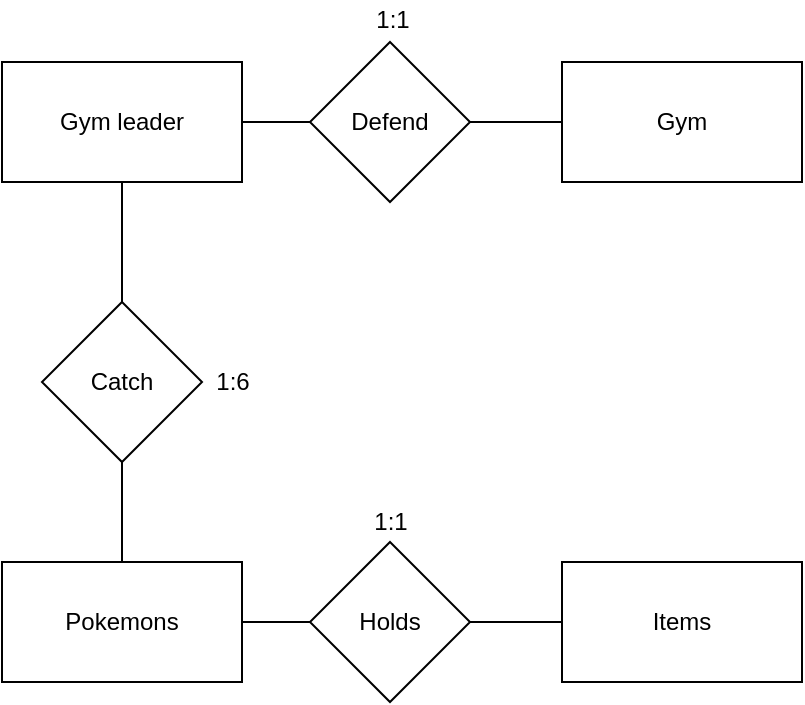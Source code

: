 <mxfile version="14.8.3" type="device"><diagram id="a7em4u_G51h-jYu0rJ3L" name="Page-1"><mxGraphModel dx="519" dy="452" grid="1" gridSize="10" guides="1" tooltips="1" connect="1" arrows="1" fold="1" page="1" pageScale="1" pageWidth="827" pageHeight="1169" math="0" shadow="0"><root><mxCell id="0"/><mxCell id="1" parent="0"/><mxCell id="dfZjSrLhAdrrww6JcmIK-1" value="Pokemons" style="rounded=0;whiteSpace=wrap;html=1;" vertex="1" parent="1"><mxGeometry x="220" y="410" width="120" height="60" as="geometry"/></mxCell><mxCell id="dfZjSrLhAdrrww6JcmIK-2" value="Gym leader" style="rounded=0;whiteSpace=wrap;html=1;" vertex="1" parent="1"><mxGeometry x="220" y="160" width="120" height="60" as="geometry"/></mxCell><mxCell id="dfZjSrLhAdrrww6JcmIK-3" value="Gym" style="rounded=0;whiteSpace=wrap;html=1;" vertex="1" parent="1"><mxGeometry x="500" y="160" width="120" height="60" as="geometry"/></mxCell><mxCell id="dfZjSrLhAdrrww6JcmIK-4" value="Items" style="rounded=0;whiteSpace=wrap;html=1;" vertex="1" parent="1"><mxGeometry x="500" y="410" width="120" height="60" as="geometry"/></mxCell><mxCell id="dfZjSrLhAdrrww6JcmIK-15" value="Catch" style="rhombus;whiteSpace=wrap;html=1;" vertex="1" parent="1"><mxGeometry x="240" y="280" width="80" height="80" as="geometry"/></mxCell><mxCell id="dfZjSrLhAdrrww6JcmIK-16" value="" style="endArrow=none;html=1;exitX=0.5;exitY=0;exitDx=0;exitDy=0;entryX=0.5;entryY=1;entryDx=0;entryDy=0;" edge="1" parent="1" source="dfZjSrLhAdrrww6JcmIK-1" target="dfZjSrLhAdrrww6JcmIK-15"><mxGeometry width="50" height="50" relative="1" as="geometry"><mxPoint x="370" y="370" as="sourcePoint"/><mxPoint x="420" y="320" as="targetPoint"/></mxGeometry></mxCell><mxCell id="dfZjSrLhAdrrww6JcmIK-17" value="" style="endArrow=none;html=1;entryX=0.5;entryY=1;entryDx=0;entryDy=0;exitX=0.5;exitY=0;exitDx=0;exitDy=0;" edge="1" parent="1" source="dfZjSrLhAdrrww6JcmIK-15" target="dfZjSrLhAdrrww6JcmIK-2"><mxGeometry width="50" height="50" relative="1" as="geometry"><mxPoint x="370" y="370" as="sourcePoint"/><mxPoint x="420" y="320" as="targetPoint"/></mxGeometry></mxCell><mxCell id="dfZjSrLhAdrrww6JcmIK-19" value="Holds" style="rhombus;whiteSpace=wrap;html=1;" vertex="1" parent="1"><mxGeometry x="374" y="400" width="80" height="80" as="geometry"/></mxCell><mxCell id="dfZjSrLhAdrrww6JcmIK-20" value="" style="endArrow=none;html=1;exitX=1;exitY=0.5;exitDx=0;exitDy=0;entryX=0;entryY=0.5;entryDx=0;entryDy=0;" edge="1" parent="1" source="dfZjSrLhAdrrww6JcmIK-1" target="dfZjSrLhAdrrww6JcmIK-19"><mxGeometry width="50" height="50" relative="1" as="geometry"><mxPoint x="380" y="370" as="sourcePoint"/><mxPoint x="430" y="320" as="targetPoint"/></mxGeometry></mxCell><mxCell id="dfZjSrLhAdrrww6JcmIK-21" value="" style="endArrow=none;html=1;exitX=1;exitY=0.5;exitDx=0;exitDy=0;entryX=0;entryY=0.5;entryDx=0;entryDy=0;" edge="1" parent="1" source="dfZjSrLhAdrrww6JcmIK-19" target="dfZjSrLhAdrrww6JcmIK-4"><mxGeometry width="50" height="50" relative="1" as="geometry"><mxPoint x="380" y="370" as="sourcePoint"/><mxPoint x="430" y="320" as="targetPoint"/></mxGeometry></mxCell><mxCell id="dfZjSrLhAdrrww6JcmIK-22" value="1:6" style="text;html=1;align=center;verticalAlign=middle;resizable=0;points=[];autosize=1;strokeColor=none;" vertex="1" parent="1"><mxGeometry x="320" y="310" width="30" height="20" as="geometry"/></mxCell><mxCell id="dfZjSrLhAdrrww6JcmIK-23" value="1:1" style="text;html=1;align=center;verticalAlign=middle;resizable=0;points=[];autosize=1;strokeColor=none;" vertex="1" parent="1"><mxGeometry x="399" y="380" width="30" height="20" as="geometry"/></mxCell><mxCell id="dfZjSrLhAdrrww6JcmIK-24" value="Defend" style="rhombus;whiteSpace=wrap;html=1;" vertex="1" parent="1"><mxGeometry x="374" y="150" width="80" height="80" as="geometry"/></mxCell><mxCell id="dfZjSrLhAdrrww6JcmIK-25" value="" style="endArrow=none;html=1;entryX=0;entryY=0.5;entryDx=0;entryDy=0;exitX=1;exitY=0.5;exitDx=0;exitDy=0;" edge="1" parent="1" source="dfZjSrLhAdrrww6JcmIK-2" target="dfZjSrLhAdrrww6JcmIK-24"><mxGeometry width="50" height="50" relative="1" as="geometry"><mxPoint x="360" y="360" as="sourcePoint"/><mxPoint x="410" y="310" as="targetPoint"/></mxGeometry></mxCell><mxCell id="dfZjSrLhAdrrww6JcmIK-26" value="" style="endArrow=none;html=1;entryX=0;entryY=0.5;entryDx=0;entryDy=0;exitX=1;exitY=0.5;exitDx=0;exitDy=0;" edge="1" parent="1" source="dfZjSrLhAdrrww6JcmIK-24" target="dfZjSrLhAdrrww6JcmIK-3"><mxGeometry width="50" height="50" relative="1" as="geometry"><mxPoint x="360" y="360" as="sourcePoint"/><mxPoint x="410" y="310" as="targetPoint"/></mxGeometry></mxCell><mxCell id="dfZjSrLhAdrrww6JcmIK-27" value="1:1" style="text;html=1;align=center;verticalAlign=middle;resizable=0;points=[];autosize=1;strokeColor=none;" vertex="1" parent="1"><mxGeometry x="400" y="129" width="30" height="20" as="geometry"/></mxCell></root></mxGraphModel></diagram></mxfile>